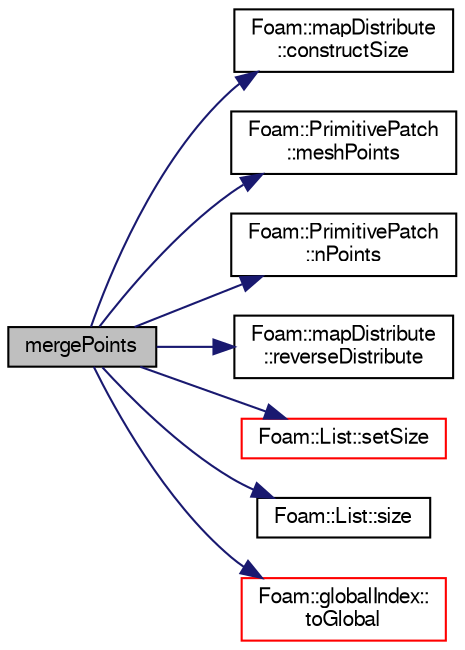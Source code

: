 digraph "mergePoints"
{
  bgcolor="transparent";
  edge [fontname="FreeSans",fontsize="10",labelfontname="FreeSans",labelfontsize="10"];
  node [fontname="FreeSans",fontsize="10",shape=record];
  rankdir="LR";
  Node1 [label="mergePoints",height=0.2,width=0.4,color="black", fillcolor="grey75", style="filled" fontcolor="black"];
  Node1 -> Node2 [color="midnightblue",fontsize="10",style="solid",fontname="FreeSans"];
  Node2 [label="Foam::mapDistribute\l::constructSize",height=0.2,width=0.4,color="black",URL="$a01363.html#a31e35cc37553bf187f244f12f1ad9c37",tooltip="Constructed data size. "];
  Node1 -> Node3 [color="midnightblue",fontsize="10",style="solid",fontname="FreeSans"];
  Node3 [label="Foam::PrimitivePatch\l::meshPoints",height=0.2,width=0.4,color="black",URL="$a01914.html#ae4935f85c38392518565dd7c666e3caf",tooltip="Return labelList of mesh points in patch. They are constructed. "];
  Node1 -> Node4 [color="midnightblue",fontsize="10",style="solid",fontname="FreeSans"];
  Node4 [label="Foam::PrimitivePatch\l::nPoints",height=0.2,width=0.4,color="black",URL="$a01914.html#a9927abeba2c8506177084d644b6e573a",tooltip="Return number of points supporting patch faces. "];
  Node1 -> Node5 [color="midnightblue",fontsize="10",style="solid",fontname="FreeSans"];
  Node5 [label="Foam::mapDistribute\l::reverseDistribute",height=0.2,width=0.4,color="black",URL="$a01363.html#ae5978ec7d5cfaaa710d2266027280062",tooltip="Reverse distribute data using default commsType. "];
  Node1 -> Node6 [color="midnightblue",fontsize="10",style="solid",fontname="FreeSans"];
  Node6 [label="Foam::List::setSize",height=0.2,width=0.4,color="red",URL="$a01325.html#aedb985ffeaf1bdbfeccc2a8730405703",tooltip="Reset size of List. "];
  Node1 -> Node7 [color="midnightblue",fontsize="10",style="solid",fontname="FreeSans"];
  Node7 [label="Foam::List::size",height=0.2,width=0.4,color="black",URL="$a01325.html#a8a5f6fa29bd4b500caf186f60245b384",tooltip="Override size to be inconsistent with allocated storage. "];
  Node1 -> Node8 [color="midnightblue",fontsize="10",style="solid",fontname="FreeSans"];
  Node8 [label="Foam::globalIndex::\ltoGlobal",height=0.2,width=0.4,color="red",URL="$a00906.html#a7d52ac47ea25cc49744fc5658630a929",tooltip="From local to global. "];
}
